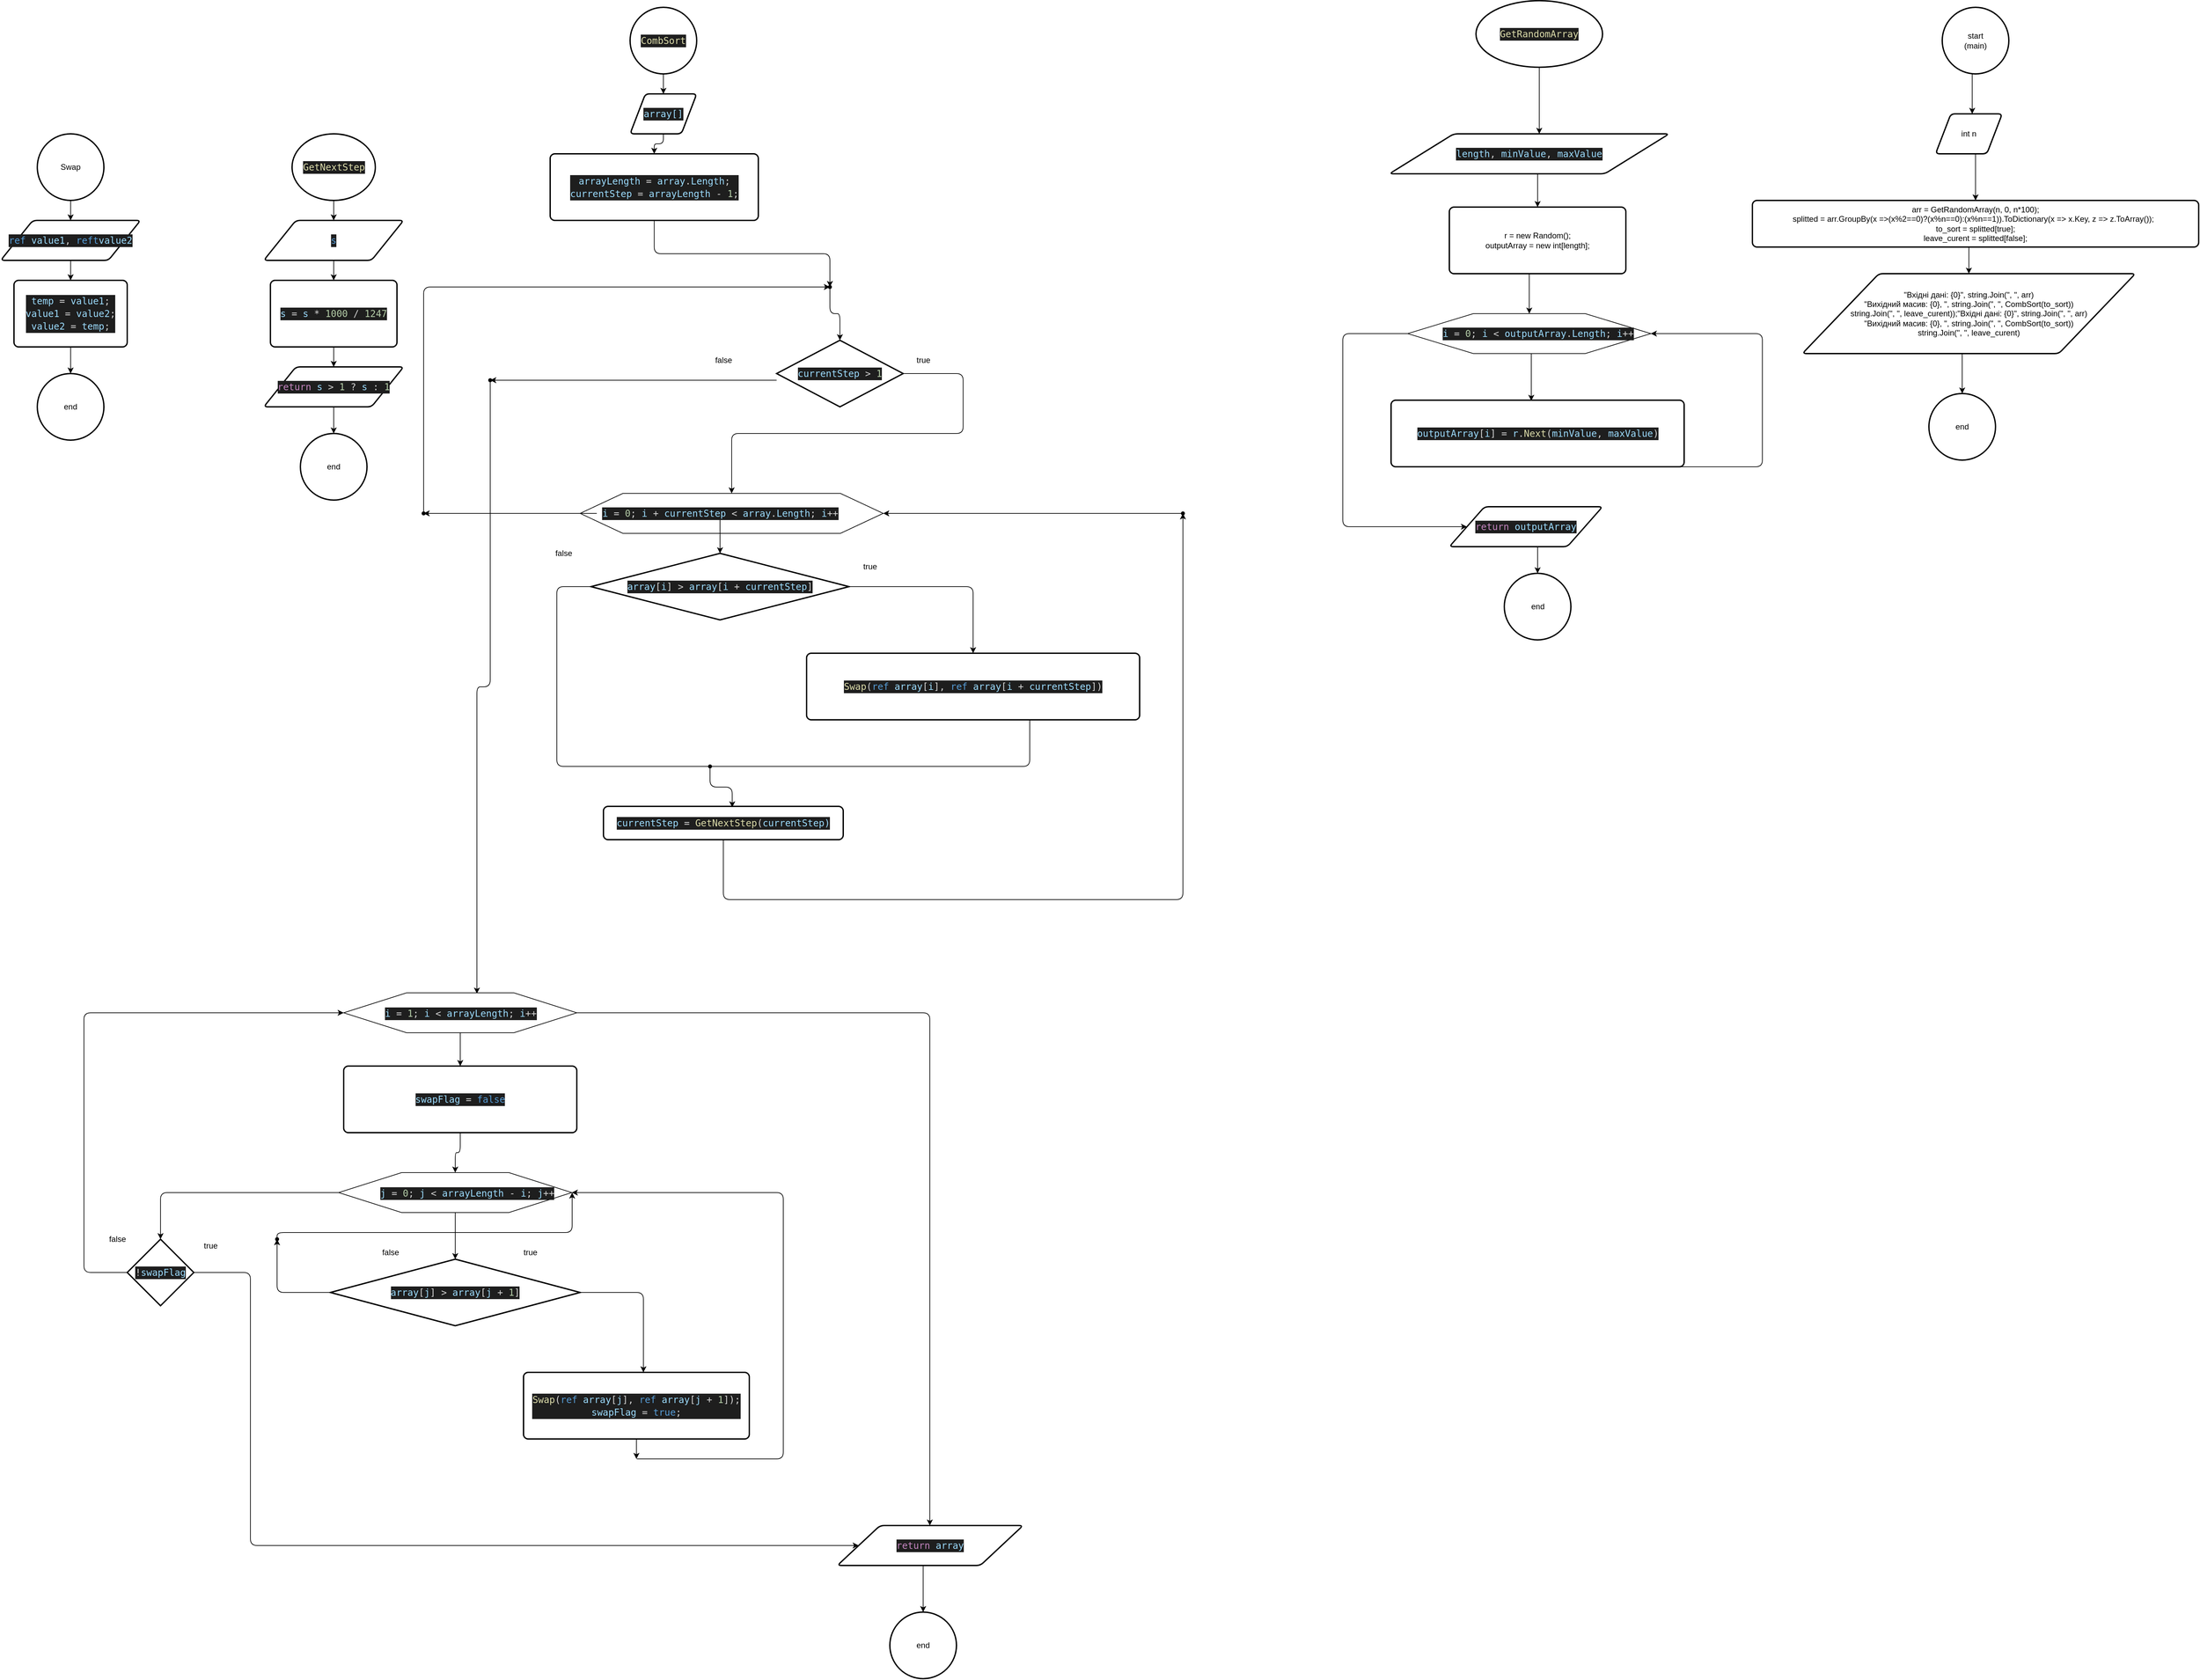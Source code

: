 <mxfile>
    <diagram id="2caKQD1EKlIF2smbJFuS" name="Page-1">
        <mxGraphModel dx="508" dy="1475" grid="1" gridSize="10" guides="1" tooltips="1" connect="1" arrows="1" fold="1" page="1" pageScale="1" pageWidth="850" pageHeight="1100" math="0" shadow="0">
            <root>
                <mxCell id="0"/>
                <mxCell id="1" parent="0"/>
                <mxCell id="4" style="edgeStyle=none;html=1;" edge="1" parent="1" source="2" target="3">
                    <mxGeometry relative="1" as="geometry"/>
                </mxCell>
                <mxCell id="2" value="Swap" style="strokeWidth=2;html=1;shape=mxgraph.flowchart.start_2;whiteSpace=wrap;" vertex="1" parent="1">
                    <mxGeometry x="720" y="10" width="100" height="100" as="geometry"/>
                </mxCell>
                <mxCell id="6" style="edgeStyle=none;html=1;" edge="1" parent="1" source="3" target="5">
                    <mxGeometry relative="1" as="geometry"/>
                </mxCell>
                <mxCell id="3" value="&lt;div style=&quot;color: rgb(212 , 212 , 212) ; background-color: rgb(30 , 30 , 30) ; font-family: &amp;#34;droid sans mono&amp;#34; , monospace , monospace , &amp;#34;droid sans fallback&amp;#34; ; font-size: 14px ; line-height: 19px&quot;&gt;&lt;span style=&quot;color: #569cd6&quot;&gt;ref&lt;/span&gt; &lt;span style=&quot;color: #9cdcfe&quot;&gt;value1&lt;/span&gt;, &lt;span style=&quot;color: #569cd6&quot;&gt;ref&lt;/span&gt;&lt;span style=&quot;color: #569cd6&quot;&gt;t&lt;/span&gt;&lt;span style=&quot;color: #9cdcfe&quot;&gt;value2&lt;/span&gt;&lt;/div&gt;" style="shape=parallelogram;html=1;strokeWidth=2;perimeter=parallelogramPerimeter;whiteSpace=wrap;rounded=1;arcSize=12;size=0.23;" vertex="1" parent="1">
                    <mxGeometry x="665" y="140" width="210" height="60" as="geometry"/>
                </mxCell>
                <mxCell id="8" style="edgeStyle=none;html=1;" edge="1" parent="1" source="5" target="7">
                    <mxGeometry relative="1" as="geometry"/>
                </mxCell>
                <mxCell id="5" value="&lt;div style=&quot;color: rgb(212 , 212 , 212) ; background-color: rgb(30 , 30 , 30) ; font-family: &amp;#34;droid sans mono&amp;#34; , monospace , monospace , &amp;#34;droid sans fallback&amp;#34; ; font-size: 14px ; line-height: 19px&quot;&gt;&lt;div&gt;&lt;span style=&quot;color: #9cdcfe&quot;&gt;temp&lt;/span&gt; = &lt;span style=&quot;color: #9cdcfe&quot;&gt;value1&lt;/span&gt;;&lt;/div&gt;&lt;div&gt;        &lt;span style=&quot;color: #9cdcfe&quot;&gt;value1&lt;/span&gt; = &lt;span style=&quot;color: #9cdcfe&quot;&gt;value2&lt;/span&gt;;&lt;/div&gt;&lt;div&gt;        &lt;span style=&quot;color: #9cdcfe&quot;&gt;value2&lt;/span&gt; = &lt;span style=&quot;color: #9cdcfe&quot;&gt;temp&lt;/span&gt;;&lt;/div&gt;&lt;/div&gt;" style="rounded=1;whiteSpace=wrap;html=1;absoluteArcSize=1;arcSize=14;strokeWidth=2;" vertex="1" parent="1">
                    <mxGeometry x="685" y="230" width="170" height="100" as="geometry"/>
                </mxCell>
                <mxCell id="7" value="end" style="strokeWidth=2;html=1;shape=mxgraph.flowchart.start_2;whiteSpace=wrap;" vertex="1" parent="1">
                    <mxGeometry x="720" y="370" width="100" height="100" as="geometry"/>
                </mxCell>
                <mxCell id="12" style="edgeStyle=none;html=1;" edge="1" parent="1" source="13" target="15">
                    <mxGeometry relative="1" as="geometry"/>
                </mxCell>
                <mxCell id="13" value="&lt;div style=&quot;color: rgb(212 , 212 , 212) ; background-color: rgb(30 , 30 , 30) ; font-family: &amp;#34;droid sans mono&amp;#34; , monospace , monospace , &amp;#34;droid sans fallback&amp;#34; ; font-size: 14px ; line-height: 19px&quot;&gt;&lt;span style=&quot;color: #dcdcaa&quot;&gt;GetNextStep&lt;/span&gt;&lt;/div&gt;" style="strokeWidth=2;html=1;shape=mxgraph.flowchart.start_2;whiteSpace=wrap;" vertex="1" parent="1">
                    <mxGeometry x="1102.5" y="10" width="125" height="100" as="geometry"/>
                </mxCell>
                <mxCell id="14" style="edgeStyle=none;html=1;" edge="1" parent="1" source="15" target="17">
                    <mxGeometry relative="1" as="geometry"/>
                </mxCell>
                <mxCell id="15" value="&lt;div style=&quot;background-color: rgb(30 , 30 , 30) ; font-family: &amp;#34;droid sans mono&amp;#34; , monospace , monospace , &amp;#34;droid sans fallback&amp;#34; ; font-size: 14px ; line-height: 19px&quot;&gt;&lt;font color=&quot;#569cd6&quot;&gt;s&lt;/font&gt;&lt;/div&gt;" style="shape=parallelogram;html=1;strokeWidth=2;perimeter=parallelogramPerimeter;whiteSpace=wrap;rounded=1;arcSize=12;size=0.23;" vertex="1" parent="1">
                    <mxGeometry x="1060" y="140" width="210" height="60" as="geometry"/>
                </mxCell>
                <mxCell id="20" style="edgeStyle=none;html=1;" edge="1" parent="1" source="17" target="19">
                    <mxGeometry relative="1" as="geometry"/>
                </mxCell>
                <mxCell id="17" value="&lt;div style=&quot;color: rgb(212 , 212 , 212) ; background-color: rgb(30 , 30 , 30) ; font-family: &amp;#34;droid sans mono&amp;#34; , monospace , monospace , &amp;#34;droid sans fallback&amp;#34; ; font-size: 14px ; line-height: 19px&quot;&gt;&lt;div style=&quot;font-family: &amp;#34;droid sans mono&amp;#34; , monospace , monospace , &amp;#34;droid sans fallback&amp;#34; ; line-height: 19px&quot;&gt;&lt;span style=&quot;color: #9cdcfe&quot;&gt;s&lt;/span&gt; = &lt;span style=&quot;color: #9cdcfe&quot;&gt;s&lt;/span&gt; * &lt;span style=&quot;color: #b5cea8&quot;&gt;1000&lt;/span&gt; / &lt;span style=&quot;color: #b5cea8&quot;&gt;1247&lt;/span&gt;&lt;/div&gt;&lt;/div&gt;" style="rounded=1;whiteSpace=wrap;html=1;absoluteArcSize=1;arcSize=14;strokeWidth=2;" vertex="1" parent="1">
                    <mxGeometry x="1070" y="230" width="190" height="100" as="geometry"/>
                </mxCell>
                <mxCell id="18" value="end" style="strokeWidth=2;html=1;shape=mxgraph.flowchart.start_2;whiteSpace=wrap;" vertex="1" parent="1">
                    <mxGeometry x="1115" y="460" width="100" height="100" as="geometry"/>
                </mxCell>
                <mxCell id="21" style="edgeStyle=none;html=1;" edge="1" parent="1" source="19" target="18">
                    <mxGeometry relative="1" as="geometry"/>
                </mxCell>
                <mxCell id="19" value="&lt;div style=&quot;background-color: rgb(30 , 30 , 30) ; font-family: &amp;#34;droid sans mono&amp;#34; , monospace , monospace , &amp;#34;droid sans fallback&amp;#34; ; font-size: 14px ; line-height: 19px&quot;&gt;&lt;div style=&quot;color: rgb(212 , 212 , 212) ; font-family: &amp;#34;droid sans mono&amp;#34; , monospace , monospace , &amp;#34;droid sans fallback&amp;#34; ; line-height: 19px&quot;&gt;&lt;span style=&quot;color: #c586c0&quot;&gt;return&lt;/span&gt; &lt;span style=&quot;color: #9cdcfe&quot;&gt;s&lt;/span&gt; &amp;gt; &lt;span style=&quot;color: #b5cea8&quot;&gt;1&lt;/span&gt; ? &lt;span style=&quot;color: #9cdcfe&quot;&gt;s&lt;/span&gt; : &lt;span style=&quot;color: #b5cea8&quot;&gt;1&lt;/span&gt;&lt;/div&gt;&lt;/div&gt;" style="shape=parallelogram;html=1;strokeWidth=2;perimeter=parallelogramPerimeter;whiteSpace=wrap;rounded=1;arcSize=12;size=0.23;" vertex="1" parent="1">
                    <mxGeometry x="1060" y="360" width="210" height="60" as="geometry"/>
                </mxCell>
                <mxCell id="60" style="edgeStyle=elbowEdgeStyle;elbow=vertical;html=1;endArrow=classic;endFill=1;" edge="1" parent="1" source="22" target="23">
                    <mxGeometry relative="1" as="geometry"/>
                </mxCell>
                <mxCell id="22" value="&lt;div style=&quot;color: rgb(212 , 212 , 212) ; background-color: rgb(30 , 30 , 30) ; font-family: &amp;#34;droid sans mono&amp;#34; , monospace , monospace , &amp;#34;droid sans fallback&amp;#34; ; font-size: 14px ; line-height: 19px&quot;&gt;&lt;span style=&quot;color: #dcdcaa&quot;&gt;CombSort&lt;/span&gt;&lt;/div&gt;" style="strokeWidth=2;html=1;shape=mxgraph.flowchart.start_2;whiteSpace=wrap;" vertex="1" parent="1">
                    <mxGeometry x="1610" y="-180" width="100" height="100" as="geometry"/>
                </mxCell>
                <mxCell id="61" style="edgeStyle=elbowEdgeStyle;elbow=vertical;html=1;endArrow=classic;endFill=1;" edge="1" parent="1" source="23" target="24">
                    <mxGeometry relative="1" as="geometry"/>
                </mxCell>
                <mxCell id="23" value="&lt;div style=&quot;color: rgb(212 , 212 , 212) ; background-color: rgb(30 , 30 , 30) ; font-family: &amp;#34;droid sans mono&amp;#34; , monospace , monospace , &amp;#34;droid sans fallback&amp;#34; ; font-size: 14px ; line-height: 19px&quot;&gt;&lt;span style=&quot;color: #9cdcfe&quot;&gt;array[]&lt;/span&gt;&lt;/div&gt;" style="shape=parallelogram;html=1;strokeWidth=2;perimeter=parallelogramPerimeter;whiteSpace=wrap;rounded=1;arcSize=12;size=0.23;" vertex="1" parent="1">
                    <mxGeometry x="1610" y="-50" width="100" height="60" as="geometry"/>
                </mxCell>
                <mxCell id="65" style="edgeStyle=elbowEdgeStyle;elbow=vertical;html=1;endArrow=classic;endFill=1;" edge="1" parent="1" source="24" target="64">
                    <mxGeometry relative="1" as="geometry"/>
                </mxCell>
                <mxCell id="24" value="&lt;div style=&quot;color: rgb(212 , 212 , 212) ; background-color: rgb(30 , 30 , 30) ; font-family: &amp;#34;droid sans mono&amp;#34; , monospace , monospace , &amp;#34;droid sans fallback&amp;#34; ; font-size: 14px ; line-height: 19px&quot;&gt;&lt;div&gt;&lt;span style=&quot;color: #9cdcfe&quot;&gt;arrayLength&lt;/span&gt; = &lt;span style=&quot;color: #9cdcfe&quot;&gt;array&lt;/span&gt;.&lt;span style=&quot;color: #9cdcfe&quot;&gt;Length&lt;/span&gt;;&lt;/div&gt;&lt;div&gt;&lt;span style=&quot;color: #9cdcfe&quot;&gt;currentStep&lt;/span&gt; = &lt;span style=&quot;color: #9cdcfe&quot;&gt;arrayLength&lt;/span&gt; - &lt;span style=&quot;color: #b5cea8&quot;&gt;1&lt;/span&gt;;&lt;/div&gt;&lt;/div&gt;" style="rounded=1;whiteSpace=wrap;html=1;absoluteArcSize=1;arcSize=14;strokeWidth=2;" vertex="1" parent="1">
                    <mxGeometry x="1490" y="40" width="312.5" height="100" as="geometry"/>
                </mxCell>
                <mxCell id="31" style="edgeStyle=orthogonalEdgeStyle;html=1;entryX=0.5;entryY=0;entryDx=0;entryDy=0;" edge="1" parent="1" source="25" target="26">
                    <mxGeometry relative="1" as="geometry">
                        <Array as="points">
                            <mxPoint x="2110" y="370"/>
                            <mxPoint x="2110" y="460"/>
                            <mxPoint x="1763" y="460"/>
                        </Array>
                    </mxGeometry>
                </mxCell>
                <mxCell id="67" style="edgeStyle=elbowEdgeStyle;elbow=vertical;html=1;endArrow=classic;endFill=1;entryX=0.588;entryY=0.466;entryDx=0;entryDy=0;entryPerimeter=0;" edge="1" parent="1" source="25" target="68">
                    <mxGeometry relative="1" as="geometry">
                        <mxPoint x="1410" y="380" as="targetPoint"/>
                    </mxGeometry>
                </mxCell>
                <mxCell id="25" value="&lt;div style=&quot;color: rgb(212 , 212 , 212) ; background-color: rgb(30 , 30 , 30) ; font-family: &amp;#34;droid sans mono&amp;#34; , monospace , monospace , &amp;#34;droid sans fallback&amp;#34; ; font-size: 14px ; line-height: 19px&quot;&gt;&lt;span style=&quot;color: #9cdcfe&quot;&gt;currentStep&lt;/span&gt; &amp;gt; &lt;span style=&quot;color: #b5cea8&quot;&gt;1&lt;/span&gt;&lt;/div&gt;" style="strokeWidth=2;html=1;shape=mxgraph.flowchart.decision;whiteSpace=wrap;" vertex="1" parent="1">
                    <mxGeometry x="1830" y="320" width="190" height="100" as="geometry"/>
                </mxCell>
                <mxCell id="26" value="" style="verticalLabelPosition=bottom;verticalAlign=top;html=1;shape=hexagon;perimeter=hexagonPerimeter2;arcSize=6;size=0.141;" vertex="1" parent="1">
                    <mxGeometry x="1535" y="550" width="455" height="60" as="geometry"/>
                </mxCell>
                <mxCell id="37" style="edgeStyle=orthogonalEdgeStyle;html=1;entryX=0.5;entryY=0;entryDx=0;entryDy=0;" edge="1" parent="1" source="27" target="28">
                    <mxGeometry relative="1" as="geometry">
                        <Array as="points">
                            <mxPoint x="2125" y="690"/>
                        </Array>
                    </mxGeometry>
                </mxCell>
                <mxCell id="51" style="edgeStyle=elbowEdgeStyle;html=1;endArrow=none;endFill=0;" edge="1" parent="1" source="27" target="47">
                    <mxGeometry relative="1" as="geometry">
                        <mxPoint x="1490" y="960.98" as="targetPoint"/>
                        <Array as="points">
                            <mxPoint x="1500" y="830"/>
                        </Array>
                    </mxGeometry>
                </mxCell>
                <mxCell id="27" value="&lt;div style=&quot;color: rgb(212 , 212 , 212) ; background-color: rgb(30 , 30 , 30) ; font-family: &amp;#34;droid sans mono&amp;#34; , monospace , monospace , &amp;#34;droid sans fallback&amp;#34; ; font-size: 14px ; line-height: 19px&quot;&gt;&lt;span style=&quot;color: #9cdcfe&quot;&gt;array&lt;/span&gt;[&lt;span style=&quot;color: #9cdcfe&quot;&gt;i&lt;/span&gt;] &amp;gt; &lt;span style=&quot;color: #9cdcfe&quot;&gt;array&lt;/span&gt;[&lt;span style=&quot;color: #9cdcfe&quot;&gt;i&lt;/span&gt; + &lt;span style=&quot;color: #9cdcfe&quot;&gt;currentStep&lt;/span&gt;]&lt;/div&gt;" style="strokeWidth=2;html=1;shape=mxgraph.flowchart.decision;whiteSpace=wrap;" vertex="1" parent="1">
                    <mxGeometry x="1551.25" y="640" width="387.5" height="100" as="geometry"/>
                </mxCell>
                <mxCell id="49" style="edgeStyle=elbowEdgeStyle;html=1;entryX=0.702;entryY=0.593;entryDx=0;entryDy=0;entryPerimeter=0;endArrow=none;endFill=0;" edge="1" parent="1" source="28" target="47">
                    <mxGeometry relative="1" as="geometry">
                        <Array as="points">
                            <mxPoint x="2210" y="870"/>
                        </Array>
                    </mxGeometry>
                </mxCell>
                <mxCell id="28" value="&lt;div style=&quot;color: rgb(212 , 212 , 212) ; background-color: rgb(30 , 30 , 30) ; font-family: &amp;#34;droid sans mono&amp;#34; , monospace , monospace , &amp;#34;droid sans fallback&amp;#34; ; font-size: 14px ; line-height: 19px&quot;&gt;&lt;span style=&quot;color: #dcdcaa&quot;&gt;Swap&lt;/span&gt;(&lt;span style=&quot;color: #569cd6&quot;&gt;ref&lt;/span&gt; &lt;span style=&quot;color: #9cdcfe&quot;&gt;array&lt;/span&gt;[&lt;span style=&quot;color: #9cdcfe&quot;&gt;i&lt;/span&gt;], &lt;span style=&quot;color: #569cd6&quot;&gt;ref&lt;/span&gt; &lt;span style=&quot;color: #9cdcfe&quot;&gt;array&lt;/span&gt;[&lt;span style=&quot;color: #9cdcfe&quot;&gt;i&lt;/span&gt; + &lt;span style=&quot;color: #9cdcfe&quot;&gt;currentStep&lt;/span&gt;])&lt;/div&gt;" style="rounded=1;whiteSpace=wrap;html=1;absoluteArcSize=1;arcSize=14;strokeWidth=2;" vertex="1" parent="1">
                    <mxGeometry x="1875" y="790" width="500" height="100" as="geometry"/>
                </mxCell>
                <mxCell id="34" style="edgeStyle=orthogonalEdgeStyle;html=1;" edge="1" parent="1" source="32" target="27">
                    <mxGeometry relative="1" as="geometry"/>
                </mxCell>
                <mxCell id="59" style="edgeStyle=elbowEdgeStyle;elbow=vertical;html=1;endArrow=classic;endFill=1;" edge="1" parent="1" source="32">
                    <mxGeometry relative="1" as="geometry">
                        <mxPoint x="1300" y="580" as="targetPoint"/>
                    </mxGeometry>
                </mxCell>
                <mxCell id="32" value="&lt;div style=&quot;color: rgb(212 , 212 , 212) ; background-color: rgb(30 , 30 , 30) ; font-family: &amp;#34;droid sans mono&amp;#34; , monospace , monospace , &amp;#34;droid sans fallback&amp;#34; ; font-size: 14px ; line-height: 19px&quot;&gt;&lt;span style=&quot;color: #9cdcfe&quot;&gt;i&lt;/span&gt; = &lt;span style=&quot;color: #b5cea8&quot;&gt;0&lt;/span&gt;; &lt;span style=&quot;color: #9cdcfe&quot;&gt;i&lt;/span&gt; + &lt;span style=&quot;color: #9cdcfe&quot;&gt;currentStep&lt;/span&gt; &amp;lt; &lt;span style=&quot;color: #9cdcfe&quot;&gt;array&lt;/span&gt;.&lt;span style=&quot;color: #9cdcfe&quot;&gt;Length&lt;/span&gt;; &lt;span style=&quot;color: #9cdcfe&quot;&gt;i&lt;/span&gt;++&lt;/div&gt;" style="text;html=1;align=center;verticalAlign=middle;resizable=0;points=[];autosize=1;strokeColor=none;" vertex="1" parent="1">
                    <mxGeometry x="1560" y="570" width="370" height="20" as="geometry"/>
                </mxCell>
                <mxCell id="36" value="true" style="text;html=1;align=center;verticalAlign=middle;resizable=0;points=[];autosize=1;strokeColor=none;" vertex="1" parent="1">
                    <mxGeometry x="2030" y="340" width="40" height="20" as="geometry"/>
                </mxCell>
                <mxCell id="41" value="true" style="text;html=1;align=center;verticalAlign=middle;resizable=0;points=[];autosize=1;strokeColor=none;" vertex="1" parent="1">
                    <mxGeometry x="1950" y="650" width="40" height="20" as="geometry"/>
                </mxCell>
                <mxCell id="42" value="false" style="text;html=1;align=center;verticalAlign=middle;resizable=0;points=[];autosize=1;strokeColor=none;" vertex="1" parent="1">
                    <mxGeometry x="1490" y="630" width="40" height="20" as="geometry"/>
                </mxCell>
                <mxCell id="43" value="false" style="text;html=1;align=center;verticalAlign=middle;resizable=0;points=[];autosize=1;strokeColor=none;" vertex="1" parent="1">
                    <mxGeometry x="1730" y="340" width="40" height="20" as="geometry"/>
                </mxCell>
                <mxCell id="71" style="edgeStyle=elbowEdgeStyle;elbow=vertical;html=1;entryX=0.537;entryY=0.03;entryDx=0;entryDy=0;entryPerimeter=0;endArrow=classic;endFill=1;" edge="1" parent="1" source="47" target="70">
                    <mxGeometry relative="1" as="geometry"/>
                </mxCell>
                <mxCell id="47" value="" style="shape=waypoint;sketch=0;size=6;pointerEvents=1;points=[];fillColor=none;resizable=0;rotatable=0;perimeter=centerPerimeter;snapToPoint=1;" vertex="1" parent="1">
                    <mxGeometry x="1710" y="940" width="40" height="40" as="geometry"/>
                </mxCell>
                <mxCell id="55" style="edgeStyle=elbowEdgeStyle;elbow=vertical;html=1;entryX=1;entryY=0.5;entryDx=0;entryDy=0;endArrow=classic;endFill=1;" edge="1" parent="1" source="53" target="26">
                    <mxGeometry relative="1" as="geometry"/>
                </mxCell>
                <mxCell id="53" value="" style="shape=waypoint;sketch=0;size=6;pointerEvents=1;points=[];fillColor=none;resizable=0;rotatable=0;perimeter=centerPerimeter;snapToPoint=1;" vertex="1" parent="1">
                    <mxGeometry x="2420" y="560" width="40" height="40" as="geometry"/>
                </mxCell>
                <mxCell id="63" style="edgeStyle=elbowEdgeStyle;elbow=vertical;html=1;endArrow=classic;endFill=1;" edge="1" parent="1" source="62">
                    <mxGeometry relative="1" as="geometry">
                        <mxPoint x="1910" y="240" as="targetPoint"/>
                        <Array as="points">
                            <mxPoint x="1580" y="240"/>
                        </Array>
                    </mxGeometry>
                </mxCell>
                <mxCell id="62" value="" style="shape=waypoint;sketch=0;size=6;pointerEvents=1;points=[];fillColor=none;resizable=0;rotatable=0;perimeter=centerPerimeter;snapToPoint=1;" vertex="1" parent="1">
                    <mxGeometry x="1280" y="560" width="40" height="40" as="geometry"/>
                </mxCell>
                <mxCell id="66" style="edgeStyle=elbowEdgeStyle;elbow=vertical;html=1;entryX=0.5;entryY=0;entryDx=0;entryDy=0;entryPerimeter=0;endArrow=classic;endFill=1;" edge="1" parent="1" source="64" target="25">
                    <mxGeometry relative="1" as="geometry"/>
                </mxCell>
                <mxCell id="64" value="" style="shape=waypoint;sketch=0;size=6;pointerEvents=1;points=[];fillColor=none;resizable=0;rotatable=0;perimeter=centerPerimeter;snapToPoint=1;" vertex="1" parent="1">
                    <mxGeometry x="1890" y="220" width="40" height="40" as="geometry"/>
                </mxCell>
                <mxCell id="69" style="edgeStyle=elbowEdgeStyle;elbow=vertical;html=1;endArrow=classic;endFill=1;" edge="1" parent="1" source="68">
                    <mxGeometry relative="1" as="geometry">
                        <mxPoint x="1380" y="1301.19" as="targetPoint"/>
                    </mxGeometry>
                </mxCell>
                <mxCell id="68" value="" style="shape=waypoint;sketch=0;size=6;pointerEvents=1;points=[];fillColor=none;resizable=0;rotatable=0;perimeter=centerPerimeter;snapToPoint=1;" vertex="1" parent="1">
                    <mxGeometry x="1380" y="360" width="40" height="40" as="geometry"/>
                </mxCell>
                <mxCell id="72" style="edgeStyle=elbowEdgeStyle;elbow=vertical;html=1;entryX=0.5;entryY=0.75;entryDx=0;entryDy=0;entryPerimeter=0;endArrow=classic;endFill=1;" edge="1" parent="1" source="70" target="53">
                    <mxGeometry relative="1" as="geometry">
                        <Array as="points">
                            <mxPoint x="2130" y="1160"/>
                        </Array>
                    </mxGeometry>
                </mxCell>
                <mxCell id="70" value="&lt;div style=&quot;color: rgb(212 , 212 , 212) ; background-color: rgb(30 , 30 , 30) ; font-family: &amp;#34;droid sans mono&amp;#34; , monospace , monospace , &amp;#34;droid sans fallback&amp;#34; ; font-size: 14px ; line-height: 19px&quot;&gt;&lt;span style=&quot;color: #9cdcfe&quot;&gt;currentStep&lt;/span&gt; = &lt;span style=&quot;color: #dcdcaa&quot;&gt;GetNextStep&lt;/span&gt;(&lt;span style=&quot;color: #9cdcfe&quot;&gt;currentStep)&lt;/span&gt;&lt;/div&gt;" style="rounded=1;whiteSpace=wrap;html=1;absoluteArcSize=1;arcSize=14;strokeWidth=2;" vertex="1" parent="1">
                    <mxGeometry x="1570" y="1020" width="360" height="50" as="geometry"/>
                </mxCell>
                <mxCell id="73" value="" style="verticalLabelPosition=bottom;verticalAlign=top;html=1;shape=hexagon;perimeter=hexagonPerimeter2;arcSize=6;size=0.27;" vertex="1" parent="1">
                    <mxGeometry x="1180" y="1300" width="350" height="60" as="geometry"/>
                </mxCell>
                <mxCell id="77" style="edgeStyle=elbowEdgeStyle;elbow=vertical;html=1;endArrow=classic;endFill=1;exitX=0.5;exitY=1;exitDx=0;exitDy=0;" edge="1" parent="1" source="73" target="75">
                    <mxGeometry relative="1" as="geometry"/>
                </mxCell>
                <mxCell id="112" style="edgeStyle=elbowEdgeStyle;html=1;entryX=0.5;entryY=0;entryDx=0;entryDy=0;endArrow=classic;endFill=1;" edge="1" parent="1" source="74" target="111">
                    <mxGeometry relative="1" as="geometry">
                        <Array as="points">
                            <mxPoint x="2060" y="1720"/>
                        </Array>
                    </mxGeometry>
                </mxCell>
                <mxCell id="74" value="&lt;div style=&quot;color: rgb(212 , 212 , 212) ; background-color: rgb(30 , 30 , 30) ; font-family: &amp;#34;droid sans mono&amp;#34; , monospace , monospace , &amp;#34;droid sans fallback&amp;#34; ; font-weight: normal ; font-size: 14px ; line-height: 19px&quot;&gt;&lt;div&gt;&lt;span style=&quot;color: #9cdcfe&quot;&gt;i&lt;/span&gt;&lt;span style=&quot;color: #d4d4d4&quot;&gt; = &lt;/span&gt;&lt;span style=&quot;color: #b5cea8&quot;&gt;1&lt;/span&gt;&lt;span style=&quot;color: #d4d4d4&quot;&gt;; &lt;/span&gt;&lt;span style=&quot;color: #9cdcfe&quot;&gt;i&lt;/span&gt;&lt;span style=&quot;color: #d4d4d4&quot;&gt; &amp;lt; &lt;/span&gt;&lt;span style=&quot;color: #9cdcfe&quot;&gt;arrayLength&lt;/span&gt;&lt;span style=&quot;color: #d4d4d4&quot;&gt;; &lt;/span&gt;&lt;span style=&quot;color: #9cdcfe&quot;&gt;i&lt;/span&gt;&lt;span style=&quot;color: #d4d4d4&quot;&gt;++&lt;/span&gt;&lt;/div&gt;&lt;/div&gt;" style="text;whiteSpace=wrap;html=1;" vertex="1" parent="1">
                    <mxGeometry x="1240" y="1315" width="290" height="30" as="geometry"/>
                </mxCell>
                <mxCell id="86" style="edgeStyle=elbowEdgeStyle;elbow=vertical;html=1;endArrow=classic;endFill=1;" edge="1" parent="1" source="75" target="84">
                    <mxGeometry relative="1" as="geometry"/>
                </mxCell>
                <mxCell id="75" value="&lt;div style=&quot;color: rgb(212 , 212 , 212) ; background-color: rgb(30 , 30 , 30) ; font-family: &amp;#34;droid sans mono&amp;#34; , monospace , monospace , &amp;#34;droid sans fallback&amp;#34; ; font-size: 14px ; line-height: 19px&quot;&gt;&lt;span style=&quot;color: rgb(156 , 220 , 254)&quot;&gt;swapFlag&lt;/span&gt;&lt;span&gt; = &lt;/span&gt;&lt;span style=&quot;color: rgb(86 , 156 , 214)&quot;&gt;false&lt;/span&gt;&lt;/div&gt;" style="rounded=1;whiteSpace=wrap;html=1;absoluteArcSize=1;arcSize=14;strokeWidth=2;" vertex="1" parent="1">
                    <mxGeometry x="1180" y="1410" width="350" height="100" as="geometry"/>
                </mxCell>
                <mxCell id="95" style="edgeStyle=elbowEdgeStyle;elbow=vertical;html=1;endArrow=classic;endFill=1;entryX=0.5;entryY=0;entryDx=0;entryDy=0;entryPerimeter=0;" edge="1" parent="1" source="84" target="94">
                    <mxGeometry relative="1" as="geometry">
                        <mxPoint x="1350" y="1690" as="targetPoint"/>
                    </mxGeometry>
                </mxCell>
                <mxCell id="106" style="edgeStyle=elbowEdgeStyle;html=1;entryX=0.5;entryY=0;entryDx=0;entryDy=0;entryPerimeter=0;endArrow=classic;endFill=1;" edge="1" parent="1" source="84" target="105">
                    <mxGeometry relative="1" as="geometry">
                        <Array as="points">
                            <mxPoint x="905" y="1640"/>
                        </Array>
                    </mxGeometry>
                </mxCell>
                <mxCell id="84" value="" style="verticalLabelPosition=bottom;verticalAlign=top;html=1;shape=hexagon;perimeter=hexagonPerimeter2;arcSize=6;size=0.27;" vertex="1" parent="1">
                    <mxGeometry x="1172.5" y="1570" width="350" height="60" as="geometry"/>
                </mxCell>
                <mxCell id="85" value="&lt;div style=&quot;color: rgb(212 , 212 , 212) ; background-color: rgb(30 , 30 , 30) ; font-family: &amp;#34;droid sans mono&amp;#34; , monospace , monospace , &amp;#34;droid sans fallback&amp;#34; ; font-weight: normal ; font-size: 14px ; line-height: 19px&quot;&gt;&lt;div style=&quot;font-family: &amp;#34;droid sans mono&amp;#34; , monospace , monospace , &amp;#34;droid sans fallback&amp;#34; ; line-height: 19px&quot;&gt;&lt;span style=&quot;color: #9cdcfe&quot;&gt;j&lt;/span&gt; = &lt;span style=&quot;color: #b5cea8&quot;&gt;0&lt;/span&gt;; &lt;span style=&quot;color: #9cdcfe&quot;&gt;j&lt;/span&gt; &amp;lt; &lt;span style=&quot;color: #9cdcfe&quot;&gt;arrayLength&lt;/span&gt; - &lt;span style=&quot;color: #9cdcfe&quot;&gt;i&lt;/span&gt;; &lt;span style=&quot;color: #9cdcfe&quot;&gt;j&lt;/span&gt;++&lt;/div&gt;&lt;/div&gt;" style="text;whiteSpace=wrap;html=1;" vertex="1" parent="1">
                    <mxGeometry x="1232.5" y="1585" width="290" height="30" as="geometry"/>
                </mxCell>
                <mxCell id="103" style="edgeStyle=elbowEdgeStyle;html=1;endArrow=classic;endFill=1;entryX=1;entryY=0.5;entryDx=0;entryDy=0;" edge="1" parent="1" target="85">
                    <mxGeometry relative="1" as="geometry">
                        <mxPoint x="2051.191" y="1605" as="targetPoint"/>
                        <mxPoint x="1620" y="2000" as="sourcePoint"/>
                        <Array as="points">
                            <mxPoint x="1840" y="2000"/>
                            <mxPoint x="1920" y="1840"/>
                        </Array>
                    </mxGeometry>
                </mxCell>
                <mxCell id="104" style="edgeStyle=elbowEdgeStyle;html=1;endArrow=classic;endFill=1;" edge="1" parent="1" source="87">
                    <mxGeometry relative="1" as="geometry">
                        <mxPoint x="1619.5" y="2000" as="targetPoint"/>
                    </mxGeometry>
                </mxCell>
                <mxCell id="87" value="&lt;div style=&quot;color: rgb(212 , 212 , 212) ; background-color: rgb(30 , 30 , 30) ; font-family: &amp;#34;droid sans mono&amp;#34; , monospace , monospace , &amp;#34;droid sans fallback&amp;#34; ; font-size: 14px ; line-height: 19px&quot;&gt;&lt;div&gt;&lt;span style=&quot;color: #dcdcaa&quot;&gt;Swap&lt;/span&gt;(&lt;span style=&quot;color: #569cd6&quot;&gt;ref&lt;/span&gt; &lt;span style=&quot;color: #9cdcfe&quot;&gt;array&lt;/span&gt;[&lt;span style=&quot;color: #9cdcfe&quot;&gt;j&lt;/span&gt;], &lt;span style=&quot;color: #569cd6&quot;&gt;ref&lt;/span&gt; &lt;span style=&quot;color: #9cdcfe&quot;&gt;array&lt;/span&gt;[&lt;span style=&quot;color: #9cdcfe&quot;&gt;j&lt;/span&gt; + &lt;span style=&quot;color: #b5cea8&quot;&gt;1&lt;/span&gt;]);&lt;/div&gt;&lt;div&gt;                    &lt;span style=&quot;color: #9cdcfe&quot;&gt;swapFlag&lt;/span&gt; = &lt;span style=&quot;color: #569cd6&quot;&gt;true&lt;/span&gt;;&lt;/div&gt;&lt;/div&gt;" style="rounded=1;whiteSpace=wrap;html=1;absoluteArcSize=1;arcSize=14;strokeWidth=2;" vertex="1" parent="1">
                    <mxGeometry x="1450" y="1870" width="339" height="100" as="geometry"/>
                </mxCell>
                <mxCell id="91" value="true" style="text;html=1;align=center;verticalAlign=middle;resizable=0;points=[];autosize=1;strokeColor=none;" vertex="1" parent="1">
                    <mxGeometry x="1440" y="1680" width="40" height="20" as="geometry"/>
                </mxCell>
                <mxCell id="92" value="false" style="text;html=1;align=center;verticalAlign=middle;resizable=0;points=[];autosize=1;strokeColor=none;" vertex="1" parent="1">
                    <mxGeometry x="1230" y="1680" width="40" height="20" as="geometry"/>
                </mxCell>
                <mxCell id="96" style="edgeStyle=elbowEdgeStyle;elbow=vertical;html=1;endArrow=classic;endFill=1;" edge="1" parent="1" source="94" target="87">
                    <mxGeometry relative="1" as="geometry">
                        <Array as="points">
                            <mxPoint x="1630" y="1750"/>
                        </Array>
                    </mxGeometry>
                </mxCell>
                <mxCell id="100" style="edgeStyle=elbowEdgeStyle;elbow=vertical;html=1;endArrow=classic;endFill=1;" edge="1" parent="1" source="94" target="99">
                    <mxGeometry relative="1" as="geometry">
                        <Array as="points">
                            <mxPoint x="1210" y="1750"/>
                        </Array>
                    </mxGeometry>
                </mxCell>
                <mxCell id="94" value="&lt;div style=&quot;color: rgb(212 , 212 , 212) ; background-color: rgb(30 , 30 , 30) ; font-family: &amp;#34;droid sans mono&amp;#34; , monospace , monospace , &amp;#34;droid sans fallback&amp;#34; ; font-size: 14px ; line-height: 19px&quot;&gt;&lt;span style=&quot;color: #9cdcfe&quot;&gt;array&lt;/span&gt;[&lt;span style=&quot;color: #9cdcfe&quot;&gt;j&lt;/span&gt;] &amp;gt; &lt;span style=&quot;color: #9cdcfe&quot;&gt;array&lt;/span&gt;[&lt;span style=&quot;color: #9cdcfe&quot;&gt;j&lt;/span&gt; + &lt;span style=&quot;color: #b5cea8&quot;&gt;1&lt;/span&gt;]&lt;/div&gt;" style="strokeWidth=2;html=1;shape=mxgraph.flowchart.decision;whiteSpace=wrap;" vertex="1" parent="1">
                    <mxGeometry x="1160" y="1700" width="375" height="100" as="geometry"/>
                </mxCell>
                <mxCell id="101" style="edgeStyle=elbowEdgeStyle;elbow=vertical;html=1;endArrow=classic;endFill=1;" edge="1" parent="1" source="99">
                    <mxGeometry relative="1" as="geometry">
                        <mxPoint x="1523" y="1600" as="targetPoint"/>
                        <Array as="points">
                            <mxPoint x="1320" y="1660"/>
                        </Array>
                    </mxGeometry>
                </mxCell>
                <mxCell id="99" value="" style="shape=waypoint;sketch=0;size=6;pointerEvents=1;points=[];fillColor=none;resizable=0;rotatable=0;perimeter=centerPerimeter;snapToPoint=1;" vertex="1" parent="1">
                    <mxGeometry x="1060" y="1650" width="40" height="40" as="geometry"/>
                </mxCell>
                <mxCell id="109" style="edgeStyle=elbowEdgeStyle;html=1;entryX=0;entryY=0.5;entryDx=0;entryDy=0;endArrow=classic;endFill=1;" edge="1" parent="1" source="105" target="73">
                    <mxGeometry relative="1" as="geometry">
                        <Array as="points">
                            <mxPoint x="790" y="1550"/>
                        </Array>
                    </mxGeometry>
                </mxCell>
                <mxCell id="110" style="edgeStyle=elbowEdgeStyle;html=1;endArrow=classic;endFill=1;" edge="1" parent="1" source="105" target="111">
                    <mxGeometry relative="1" as="geometry">
                        <mxPoint x="1971.19" y="2130" as="targetPoint"/>
                        <Array as="points">
                            <mxPoint x="1040" y="1940"/>
                        </Array>
                    </mxGeometry>
                </mxCell>
                <mxCell id="105" value="&lt;div style=&quot;color: rgb(212 , 212 , 212) ; background-color: rgb(30 , 30 , 30) ; font-family: &amp;#34;droid sans mono&amp;#34; , monospace , monospace , &amp;#34;droid sans fallback&amp;#34; ; font-size: 14px ; line-height: 19px&quot;&gt;!&lt;span style=&quot;color: #9cdcfe&quot;&gt;swapFlag&lt;/span&gt;&lt;/div&gt;" style="strokeWidth=2;html=1;shape=mxgraph.flowchart.decision;whiteSpace=wrap;" vertex="1" parent="1">
                    <mxGeometry x="855" y="1670" width="100" height="100" as="geometry"/>
                </mxCell>
                <mxCell id="107" value="true" style="text;html=1;align=center;verticalAlign=middle;resizable=0;points=[];autosize=1;strokeColor=none;" vertex="1" parent="1">
                    <mxGeometry x="960" y="1670" width="40" height="20" as="geometry"/>
                </mxCell>
                <mxCell id="108" value="false" style="text;html=1;align=center;verticalAlign=middle;resizable=0;points=[];autosize=1;strokeColor=none;" vertex="1" parent="1">
                    <mxGeometry x="820" y="1660" width="40" height="20" as="geometry"/>
                </mxCell>
                <mxCell id="114" style="edgeStyle=elbowEdgeStyle;html=1;entryX=0.5;entryY=0;entryDx=0;entryDy=0;entryPerimeter=0;endArrow=classic;endFill=1;" edge="1" parent="1" source="111" target="113">
                    <mxGeometry relative="1" as="geometry"/>
                </mxCell>
                <mxCell id="111" value="&lt;meta charset=&quot;utf-8&quot;&gt;&lt;div style=&quot;color: rgb(212, 212, 212); background-color: rgb(30, 30, 30); font-family: &amp;quot;droid sans mono&amp;quot;, monospace, monospace, &amp;quot;droid sans fallback&amp;quot;; font-weight: normal; font-size: 14px; line-height: 19px;&quot;&gt;&lt;div&gt;&lt;span style=&quot;color: #c586c0&quot;&gt;return&lt;/span&gt;&lt;span style=&quot;color: #d4d4d4&quot;&gt; &lt;/span&gt;&lt;span style=&quot;color: #9cdcfe&quot;&gt;array&lt;/span&gt;&lt;/div&gt;&lt;/div&gt;" style="shape=parallelogram;html=1;strokeWidth=2;perimeter=parallelogramPerimeter;whiteSpace=wrap;rounded=1;arcSize=12;size=0.23;" vertex="1" parent="1">
                    <mxGeometry x="1921.19" y="2100" width="278.81" height="60" as="geometry"/>
                </mxCell>
                <mxCell id="113" value="end" style="strokeWidth=2;html=1;shape=mxgraph.flowchart.start_2;whiteSpace=wrap;" vertex="1" parent="1">
                    <mxGeometry x="2000" y="2230" width="100" height="100" as="geometry"/>
                </mxCell>
                <mxCell id="117" style="edgeStyle=elbowEdgeStyle;html=1;endArrow=classic;endFill=1;" edge="1" parent="1" source="115" target="116">
                    <mxGeometry relative="1" as="geometry"/>
                </mxCell>
                <mxCell id="115" value="&lt;div style=&quot;color: rgb(212 , 212 , 212) ; background-color: rgb(30 , 30 , 30) ; font-family: &amp;#34;droid sans mono&amp;#34; , monospace , monospace , &amp;#34;droid sans fallback&amp;#34; ; font-size: 14px ; line-height: 19px&quot;&gt;&lt;span style=&quot;color: #dcdcaa&quot;&gt;GetRandomArray&lt;/span&gt;&lt;/div&gt;" style="strokeWidth=2;html=1;shape=mxgraph.flowchart.start_2;whiteSpace=wrap;" vertex="1" parent="1">
                    <mxGeometry x="2880" y="-190" width="190" height="100" as="geometry"/>
                </mxCell>
                <mxCell id="119" style="edgeStyle=elbowEdgeStyle;html=1;endArrow=classic;endFill=1;" edge="1" parent="1" source="116" target="118">
                    <mxGeometry relative="1" as="geometry"/>
                </mxCell>
                <mxCell id="116" value="&lt;div style=&quot;color: rgb(212 , 212 , 212) ; background-color: rgb(30 , 30 , 30) ; font-family: &amp;#34;droid sans mono&amp;#34; , monospace , monospace , &amp;#34;droid sans fallback&amp;#34; ; font-size: 14px ; line-height: 19px&quot;&gt;&lt;span style=&quot;color: #9cdcfe&quot;&gt;length&lt;/span&gt;, &lt;span style=&quot;color: #9cdcfe&quot;&gt;minValue&lt;/span&gt;, &lt;span style=&quot;color: #9cdcfe&quot;&gt;maxValue&lt;/span&gt;&lt;/div&gt;" style="shape=parallelogram;html=1;strokeWidth=2;perimeter=parallelogramPerimeter;whiteSpace=wrap;rounded=1;arcSize=12;size=0.23;" vertex="1" parent="1">
                    <mxGeometry x="2750" y="10" width="420" height="60" as="geometry"/>
                </mxCell>
                <mxCell id="122" style="edgeStyle=elbowEdgeStyle;html=1;entryX=0.5;entryY=0;entryDx=0;entryDy=0;endArrow=classic;endFill=1;" edge="1" parent="1" source="118" target="120">
                    <mxGeometry relative="1" as="geometry"/>
                </mxCell>
                <mxCell id="118" value="&lt;div&gt;r = new Random();&lt;/div&gt;&lt;div&gt;outputArray = new int[length];&lt;/div&gt;" style="rounded=1;whiteSpace=wrap;html=1;absoluteArcSize=1;arcSize=14;strokeWidth=2;" vertex="1" parent="1">
                    <mxGeometry x="2840" y="120" width="265" height="100" as="geometry"/>
                </mxCell>
                <mxCell id="124" style="edgeStyle=elbowEdgeStyle;html=1;entryX=0.478;entryY=0.01;entryDx=0;entryDy=0;entryPerimeter=0;endArrow=classic;endFill=1;" edge="1" parent="1" source="120" target="123">
                    <mxGeometry relative="1" as="geometry"/>
                </mxCell>
                <mxCell id="129" style="edgeStyle=elbowEdgeStyle;html=1;endArrow=classic;endFill=1;" edge="1" parent="1" source="120" target="125">
                    <mxGeometry relative="1" as="geometry">
                        <Array as="points">
                            <mxPoint x="2680" y="455"/>
                        </Array>
                    </mxGeometry>
                </mxCell>
                <mxCell id="120" value="" style="verticalLabelPosition=bottom;verticalAlign=top;html=1;shape=hexagon;perimeter=hexagonPerimeter2;arcSize=6;size=0.27;" vertex="1" parent="1">
                    <mxGeometry x="2777.5" y="280" width="365" height="60" as="geometry"/>
                </mxCell>
                <mxCell id="121" value="&lt;div style=&quot;color: rgb(212 , 212 , 212) ; background-color: rgb(30 , 30 , 30) ; font-family: &amp;#34;droid sans mono&amp;#34; , monospace , monospace , &amp;#34;droid sans fallback&amp;#34; ; font-size: 14px ; line-height: 19px&quot;&gt;&lt;span style=&quot;color: #9cdcfe&quot;&gt;i&lt;/span&gt; = &lt;span style=&quot;color: #b5cea8&quot;&gt;0&lt;/span&gt;; &lt;span style=&quot;color: #9cdcfe&quot;&gt;i&lt;/span&gt; &amp;lt; &lt;span style=&quot;color: #9cdcfe&quot;&gt;outputArray&lt;/span&gt;.&lt;span style=&quot;color: #9cdcfe&quot;&gt;Length&lt;/span&gt;; &lt;span style=&quot;color: #9cdcfe&quot;&gt;i&lt;/span&gt;++&lt;/div&gt;" style="text;html=1;align=center;verticalAlign=middle;resizable=0;points=[];autosize=1;strokeColor=none;" vertex="1" parent="1">
                    <mxGeometry x="2822.5" y="300" width="300" height="20" as="geometry"/>
                </mxCell>
                <mxCell id="126" style="edgeStyle=elbowEdgeStyle;html=1;entryX=1;entryY=0.5;entryDx=0;entryDy=0;endArrow=classic;endFill=1;exitX=0.5;exitY=1;exitDx=0;exitDy=0;" edge="1" parent="1" source="123" target="120">
                    <mxGeometry relative="1" as="geometry">
                        <Array as="points">
                            <mxPoint x="3310" y="380"/>
                        </Array>
                    </mxGeometry>
                </mxCell>
                <mxCell id="123" value="&lt;div style=&quot;color: rgb(212 , 212 , 212) ; background-color: rgb(30 , 30 , 30) ; font-family: &amp;#34;droid sans mono&amp;#34; , monospace , monospace , &amp;#34;droid sans fallback&amp;#34; ; font-size: 14px ; line-height: 19px&quot;&gt;&lt;span style=&quot;color: #9cdcfe&quot;&gt;outputArray&lt;/span&gt;[&lt;span style=&quot;color: #9cdcfe&quot;&gt;i&lt;/span&gt;] = &lt;span style=&quot;color: #9cdcfe&quot;&gt;r&lt;/span&gt;.&lt;span style=&quot;color: #dcdcaa&quot;&gt;Next&lt;/span&gt;(&lt;span style=&quot;color: #9cdcfe&quot;&gt;minValue&lt;/span&gt;, &lt;span style=&quot;color: #9cdcfe&quot;&gt;maxValue&lt;/span&gt;)&lt;/div&gt;" style="rounded=1;whiteSpace=wrap;html=1;absoluteArcSize=1;arcSize=14;strokeWidth=2;" vertex="1" parent="1">
                    <mxGeometry x="2752.5" y="410" width="440" height="100" as="geometry"/>
                </mxCell>
                <mxCell id="128" style="edgeStyle=elbowEdgeStyle;html=1;endArrow=classic;endFill=1;" edge="1" parent="1" source="125" target="127">
                    <mxGeometry relative="1" as="geometry"/>
                </mxCell>
                <mxCell id="125" value="&lt;div style=&quot;color: rgb(212 , 212 , 212) ; background-color: rgb(30 , 30 , 30) ; font-family: &amp;#34;droid sans mono&amp;#34; , monospace , monospace , &amp;#34;droid sans fallback&amp;#34; ; font-size: 14px ; line-height: 19px&quot;&gt;&lt;span style=&quot;color: #c586c0&quot;&gt;return&lt;/span&gt; &lt;span style=&quot;color: #9cdcfe&quot;&gt;outputArray&lt;/span&gt;&lt;/div&gt;" style="shape=parallelogram;html=1;strokeWidth=2;perimeter=parallelogramPerimeter;whiteSpace=wrap;rounded=1;arcSize=12;size=0.23;" vertex="1" parent="1">
                    <mxGeometry x="2840" y="570" width="230" height="60" as="geometry"/>
                </mxCell>
                <mxCell id="127" value="end" style="strokeWidth=2;html=1;shape=mxgraph.flowchart.start_2;whiteSpace=wrap;" vertex="1" parent="1">
                    <mxGeometry x="2922.5" y="670" width="100" height="100" as="geometry"/>
                </mxCell>
                <mxCell id="133" style="edgeStyle=elbowEdgeStyle;html=1;endArrow=classic;endFill=1;" edge="1" parent="1" source="131" target="132">
                    <mxGeometry relative="1" as="geometry"/>
                </mxCell>
                <mxCell id="131" value="start&lt;br&gt;(main)" style="strokeWidth=2;html=1;shape=mxgraph.flowchart.start_2;whiteSpace=wrap;" vertex="1" parent="1">
                    <mxGeometry x="3580" y="-180" width="100" height="100" as="geometry"/>
                </mxCell>
                <mxCell id="136" style="edgeStyle=elbowEdgeStyle;html=1;entryX=0.5;entryY=0;entryDx=0;entryDy=0;endArrow=classic;endFill=1;" edge="1" parent="1" source="132" target="135">
                    <mxGeometry relative="1" as="geometry"/>
                </mxCell>
                <mxCell id="132" value="int n" style="shape=parallelogram;html=1;strokeWidth=2;perimeter=parallelogramPerimeter;whiteSpace=wrap;rounded=1;arcSize=12;size=0.23;" vertex="1" parent="1">
                    <mxGeometry x="3570" y="-20" width="100" height="60" as="geometry"/>
                </mxCell>
                <mxCell id="138" style="edgeStyle=elbowEdgeStyle;html=1;endArrow=classic;endFill=1;" edge="1" parent="1" source="135" target="137">
                    <mxGeometry relative="1" as="geometry"/>
                </mxCell>
                <mxCell id="135" value="&lt;div&gt;arr = GetRandomArray(n, 0, n*100);&lt;/div&gt;&lt;div&gt;splitted = arr.GroupBy(x =&amp;gt;(x%2==0)?(x%n==0):(x%n==1)).ToDictionary(x =&amp;gt; x.Key, z =&amp;gt; z.ToArray());&amp;nbsp;&amp;nbsp;&lt;/div&gt;&lt;div&gt;&lt;div&gt;to_sort = splitted[true];&lt;/div&gt;&lt;div&gt;leave_curent = splitted[false];&lt;/div&gt;&lt;/div&gt;" style="rounded=1;whiteSpace=wrap;html=1;absoluteArcSize=1;arcSize=14;strokeWidth=2;" vertex="1" parent="1">
                    <mxGeometry x="3295" y="110" width="670" height="70" as="geometry"/>
                </mxCell>
                <mxCell id="141" style="edgeStyle=elbowEdgeStyle;html=1;endArrow=classic;endFill=1;" edge="1" parent="1" source="137" target="140">
                    <mxGeometry relative="1" as="geometry"/>
                </mxCell>
                <mxCell id="137" value="&lt;div&gt;&quot;Вхідні дані: {0}&quot;, string.Join(&quot;, &quot;, arr)&lt;/div&gt;&lt;div&gt;&quot;Вихідний масив: {0}, &quot;, string.Join(&quot;, &quot;, CombSort(to_sort))&lt;/div&gt;&lt;div&gt;string.Join(&quot;, &quot;, leave_curent));&lt;span&gt;&quot;Вхідні дані: {0}&quot;, string.Join(&quot;, &quot;, arr)&lt;/span&gt;&lt;/div&gt;&lt;div&gt;&quot;Вихідний масив: {0}, &quot;, string.Join(&quot;, &quot;, CombSort(to_sort))&lt;/div&gt;&lt;div&gt;string.Join(&quot;, &quot;, leave_curent)&lt;/div&gt;" style="shape=parallelogram;html=1;strokeWidth=2;perimeter=parallelogramPerimeter;whiteSpace=wrap;rounded=1;arcSize=12;size=0.23;" vertex="1" parent="1">
                    <mxGeometry x="3370" y="220" width="500" height="120" as="geometry"/>
                </mxCell>
                <mxCell id="140" value="end" style="strokeWidth=2;html=1;shape=mxgraph.flowchart.start_2;whiteSpace=wrap;" vertex="1" parent="1">
                    <mxGeometry x="3560" y="400" width="100" height="100" as="geometry"/>
                </mxCell>
            </root>
        </mxGraphModel>
    </diagram>
</mxfile>